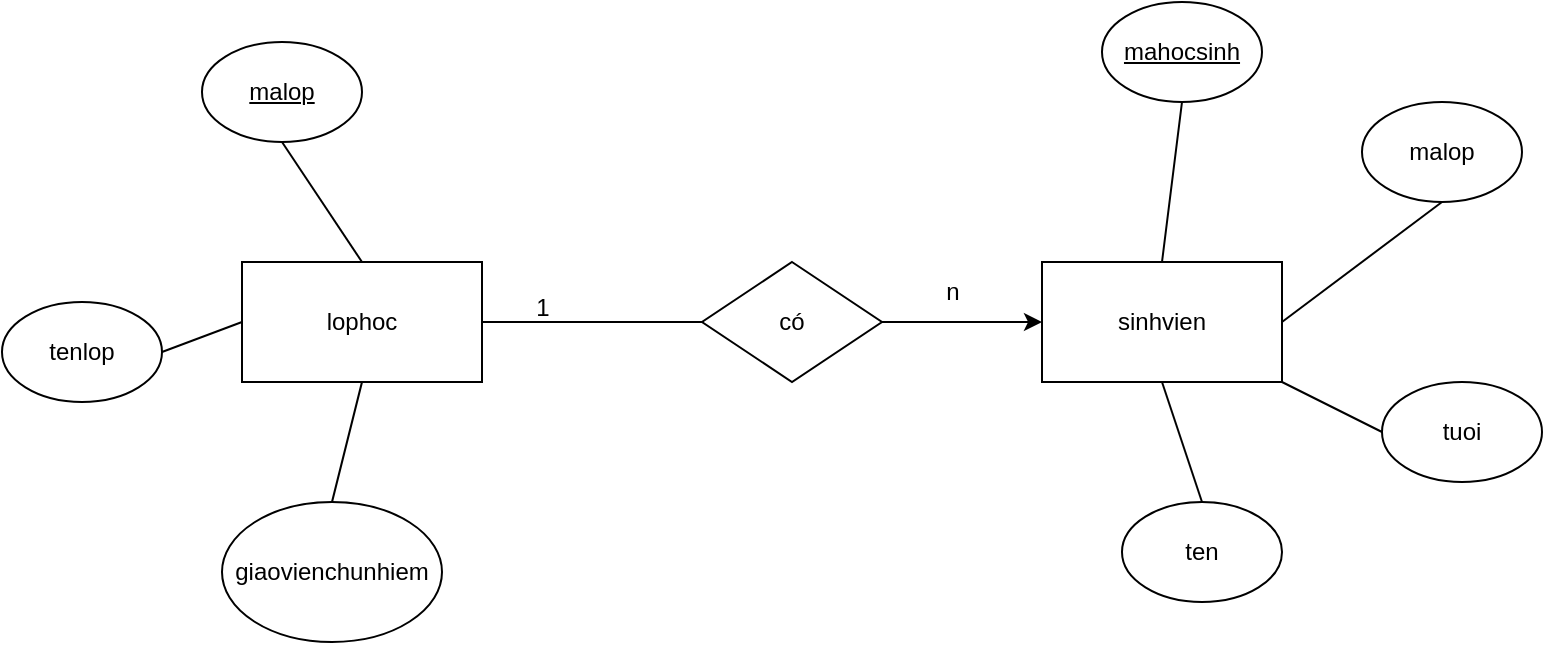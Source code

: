 <mxfile version="26.0.4">
  <diagram name="Page-1" id="gwzSA9FoxP7DajLPbPW7">
    <mxGraphModel dx="1036" dy="654" grid="1" gridSize="10" guides="1" tooltips="1" connect="1" arrows="1" fold="1" page="1" pageScale="1" pageWidth="850" pageHeight="1100" math="0" shadow="0">
      <root>
        <mxCell id="0" />
        <mxCell id="1" parent="0" />
        <mxCell id="Pq9mXTbiqIayHI75QuhR-1" value="lophoc" style="rounded=0;whiteSpace=wrap;html=1;" parent="1" vertex="1">
          <mxGeometry x="170" y="250" width="120" height="60" as="geometry" />
        </mxCell>
        <mxCell id="Pq9mXTbiqIayHI75QuhR-2" value="sinhvien" style="rounded=0;whiteSpace=wrap;html=1;" parent="1" vertex="1">
          <mxGeometry x="570" y="250" width="120" height="60" as="geometry" />
        </mxCell>
        <mxCell id="Pq9mXTbiqIayHI75QuhR-3" value="ten" style="ellipse;whiteSpace=wrap;html=1;" parent="1" vertex="1">
          <mxGeometry x="610" y="370" width="80" height="50" as="geometry" />
        </mxCell>
        <mxCell id="Pq9mXTbiqIayHI75QuhR-4" value="&lt;u&gt;mahocsinh&lt;/u&gt;" style="ellipse;whiteSpace=wrap;html=1;" parent="1" vertex="1">
          <mxGeometry x="600" y="120" width="80" height="50" as="geometry" />
        </mxCell>
        <mxCell id="Pq9mXTbiqIayHI75QuhR-5" value="giaovienchunhiem" style="ellipse;whiteSpace=wrap;html=1;" parent="1" vertex="1">
          <mxGeometry x="160" y="370" width="110" height="70" as="geometry" />
        </mxCell>
        <mxCell id="Pq9mXTbiqIayHI75QuhR-6" value="tenlop" style="ellipse;whiteSpace=wrap;html=1;" parent="1" vertex="1">
          <mxGeometry x="50" y="270" width="80" height="50" as="geometry" />
        </mxCell>
        <mxCell id="Pq9mXTbiqIayHI75QuhR-7" value="&lt;u&gt;malop&lt;/u&gt;" style="ellipse;whiteSpace=wrap;html=1;" parent="1" vertex="1">
          <mxGeometry x="150" y="140" width="80" height="50" as="geometry" />
        </mxCell>
        <mxCell id="63ToFrVgjwhGaYd9QOuo-1" style="edgeStyle=orthogonalEdgeStyle;rounded=0;orthogonalLoop=1;jettySize=auto;html=1;exitX=1;exitY=0.5;exitDx=0;exitDy=0;entryX=0;entryY=0.5;entryDx=0;entryDy=0;" edge="1" parent="1" source="Pq9mXTbiqIayHI75QuhR-11" target="Pq9mXTbiqIayHI75QuhR-2">
          <mxGeometry relative="1" as="geometry" />
        </mxCell>
        <mxCell id="Pq9mXTbiqIayHI75QuhR-11" value="có" style="rhombus;whiteSpace=wrap;html=1;" parent="1" vertex="1">
          <mxGeometry x="400" y="250" width="90" height="60" as="geometry" />
        </mxCell>
        <mxCell id="Pq9mXTbiqIayHI75QuhR-12" value="tuoi" style="ellipse;whiteSpace=wrap;html=1;" parent="1" vertex="1">
          <mxGeometry x="740" y="310" width="80" height="50" as="geometry" />
        </mxCell>
        <mxCell id="Pq9mXTbiqIayHI75QuhR-13" value="malop" style="ellipse;whiteSpace=wrap;html=1;" parent="1" vertex="1">
          <mxGeometry x="730" y="170" width="80" height="50" as="geometry" />
        </mxCell>
        <mxCell id="Pq9mXTbiqIayHI75QuhR-15" value="" style="endArrow=none;html=1;rounded=0;exitX=1;exitY=0.5;exitDx=0;exitDy=0;entryX=0;entryY=0.5;entryDx=0;entryDy=0;" parent="1" source="Pq9mXTbiqIayHI75QuhR-1" target="Pq9mXTbiqIayHI75QuhR-11" edge="1">
          <mxGeometry width="50" height="50" relative="1" as="geometry">
            <mxPoint x="400" y="340" as="sourcePoint" />
            <mxPoint x="450" y="290" as="targetPoint" />
          </mxGeometry>
        </mxCell>
        <mxCell id="Pq9mXTbiqIayHI75QuhR-18" value="1" style="text;html=1;align=center;verticalAlign=middle;resizable=0;points=[];autosize=1;strokeColor=none;fillColor=none;" parent="1" vertex="1">
          <mxGeometry x="305" y="258" width="30" height="30" as="geometry" />
        </mxCell>
        <mxCell id="Pq9mXTbiqIayHI75QuhR-19" value="n" style="text;html=1;align=center;verticalAlign=middle;resizable=0;points=[];autosize=1;strokeColor=none;fillColor=none;" parent="1" vertex="1">
          <mxGeometry x="510" y="250" width="30" height="30" as="geometry" />
        </mxCell>
        <mxCell id="Pq9mXTbiqIayHI75QuhR-20" value="" style="endArrow=none;html=1;rounded=0;exitX=0.5;exitY=1;exitDx=0;exitDy=0;entryX=0.5;entryY=0;entryDx=0;entryDy=0;" parent="1" source="Pq9mXTbiqIayHI75QuhR-7" target="Pq9mXTbiqIayHI75QuhR-1" edge="1">
          <mxGeometry width="50" height="50" relative="1" as="geometry">
            <mxPoint x="400" y="340" as="sourcePoint" />
            <mxPoint x="450" y="290" as="targetPoint" />
          </mxGeometry>
        </mxCell>
        <mxCell id="Pq9mXTbiqIayHI75QuhR-21" value="" style="endArrow=none;html=1;rounded=0;exitX=1;exitY=0.5;exitDx=0;exitDy=0;entryX=0;entryY=0.5;entryDx=0;entryDy=0;" parent="1" source="Pq9mXTbiqIayHI75QuhR-6" target="Pq9mXTbiqIayHI75QuhR-1" edge="1">
          <mxGeometry width="50" height="50" relative="1" as="geometry">
            <mxPoint x="400" y="340" as="sourcePoint" />
            <mxPoint x="450" y="290" as="targetPoint" />
          </mxGeometry>
        </mxCell>
        <mxCell id="Pq9mXTbiqIayHI75QuhR-22" value="" style="endArrow=none;html=1;rounded=0;exitX=0.5;exitY=0;exitDx=0;exitDy=0;entryX=0.5;entryY=1;entryDx=0;entryDy=0;" parent="1" source="Pq9mXTbiqIayHI75QuhR-5" target="Pq9mXTbiqIayHI75QuhR-1" edge="1">
          <mxGeometry width="50" height="50" relative="1" as="geometry">
            <mxPoint x="400" y="340" as="sourcePoint" />
            <mxPoint x="450" y="290" as="targetPoint" />
          </mxGeometry>
        </mxCell>
        <mxCell id="Pq9mXTbiqIayHI75QuhR-23" value="" style="endArrow=none;html=1;rounded=0;entryX=0.5;entryY=1;entryDx=0;entryDy=0;exitX=0.5;exitY=0;exitDx=0;exitDy=0;" parent="1" source="Pq9mXTbiqIayHI75QuhR-2" target="Pq9mXTbiqIayHI75QuhR-4" edge="1">
          <mxGeometry width="50" height="50" relative="1" as="geometry">
            <mxPoint x="400" y="340" as="sourcePoint" />
            <mxPoint x="450" y="290" as="targetPoint" />
          </mxGeometry>
        </mxCell>
        <mxCell id="Pq9mXTbiqIayHI75QuhR-24" value="" style="endArrow=none;html=1;rounded=0;entryX=0.5;entryY=1;entryDx=0;entryDy=0;exitX=1;exitY=0.5;exitDx=0;exitDy=0;" parent="1" source="Pq9mXTbiqIayHI75QuhR-2" target="Pq9mXTbiqIayHI75QuhR-13" edge="1">
          <mxGeometry width="50" height="50" relative="1" as="geometry">
            <mxPoint x="400" y="340" as="sourcePoint" />
            <mxPoint x="450" y="290" as="targetPoint" />
          </mxGeometry>
        </mxCell>
        <mxCell id="Pq9mXTbiqIayHI75QuhR-25" value="" style="endArrow=none;html=1;rounded=0;entryX=0;entryY=0.5;entryDx=0;entryDy=0;exitX=1;exitY=1;exitDx=0;exitDy=0;" parent="1" source="Pq9mXTbiqIayHI75QuhR-2" target="Pq9mXTbiqIayHI75QuhR-12" edge="1">
          <mxGeometry width="50" height="50" relative="1" as="geometry">
            <mxPoint x="400" y="340" as="sourcePoint" />
            <mxPoint x="450" y="290" as="targetPoint" />
          </mxGeometry>
        </mxCell>
        <mxCell id="Pq9mXTbiqIayHI75QuhR-26" value="" style="endArrow=none;html=1;rounded=0;exitX=0.5;exitY=0;exitDx=0;exitDy=0;entryX=0.5;entryY=1;entryDx=0;entryDy=0;" parent="1" source="Pq9mXTbiqIayHI75QuhR-3" target="Pq9mXTbiqIayHI75QuhR-2" edge="1">
          <mxGeometry width="50" height="50" relative="1" as="geometry">
            <mxPoint x="400" y="340" as="sourcePoint" />
            <mxPoint x="450" y="290" as="targetPoint" />
          </mxGeometry>
        </mxCell>
      </root>
    </mxGraphModel>
  </diagram>
</mxfile>
